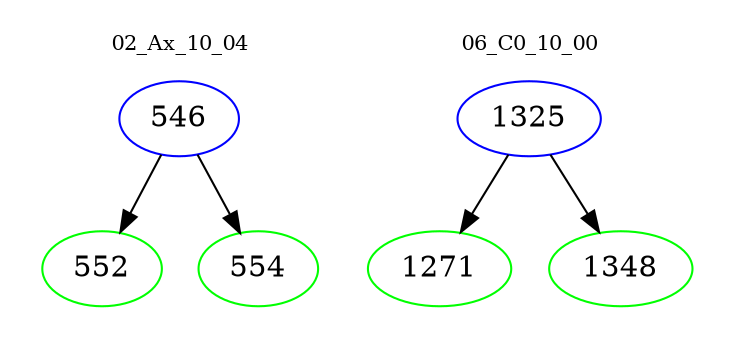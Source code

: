 digraph{
subgraph cluster_0 {
color = white
label = "02_Ax_10_04";
fontsize=10;
T0_546 [label="546", color="blue"]
T0_546 -> T0_552 [color="black"]
T0_552 [label="552", color="green"]
T0_546 -> T0_554 [color="black"]
T0_554 [label="554", color="green"]
}
subgraph cluster_1 {
color = white
label = "06_C0_10_00";
fontsize=10;
T1_1325 [label="1325", color="blue"]
T1_1325 -> T1_1271 [color="black"]
T1_1271 [label="1271", color="green"]
T1_1325 -> T1_1348 [color="black"]
T1_1348 [label="1348", color="green"]
}
}
